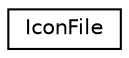 digraph G
{
  edge [fontname="Helvetica",fontsize="10",labelfontname="Helvetica",labelfontsize="10"];
  node [fontname="Helvetica",fontsize="10",shape=record];
  rankdir=LR;
  Node1 [label="IconFile",height=0.2,width=0.4,color="black", fillcolor="white", style="filled",URL="$d9/d6c/structIconFile.html"];
}
